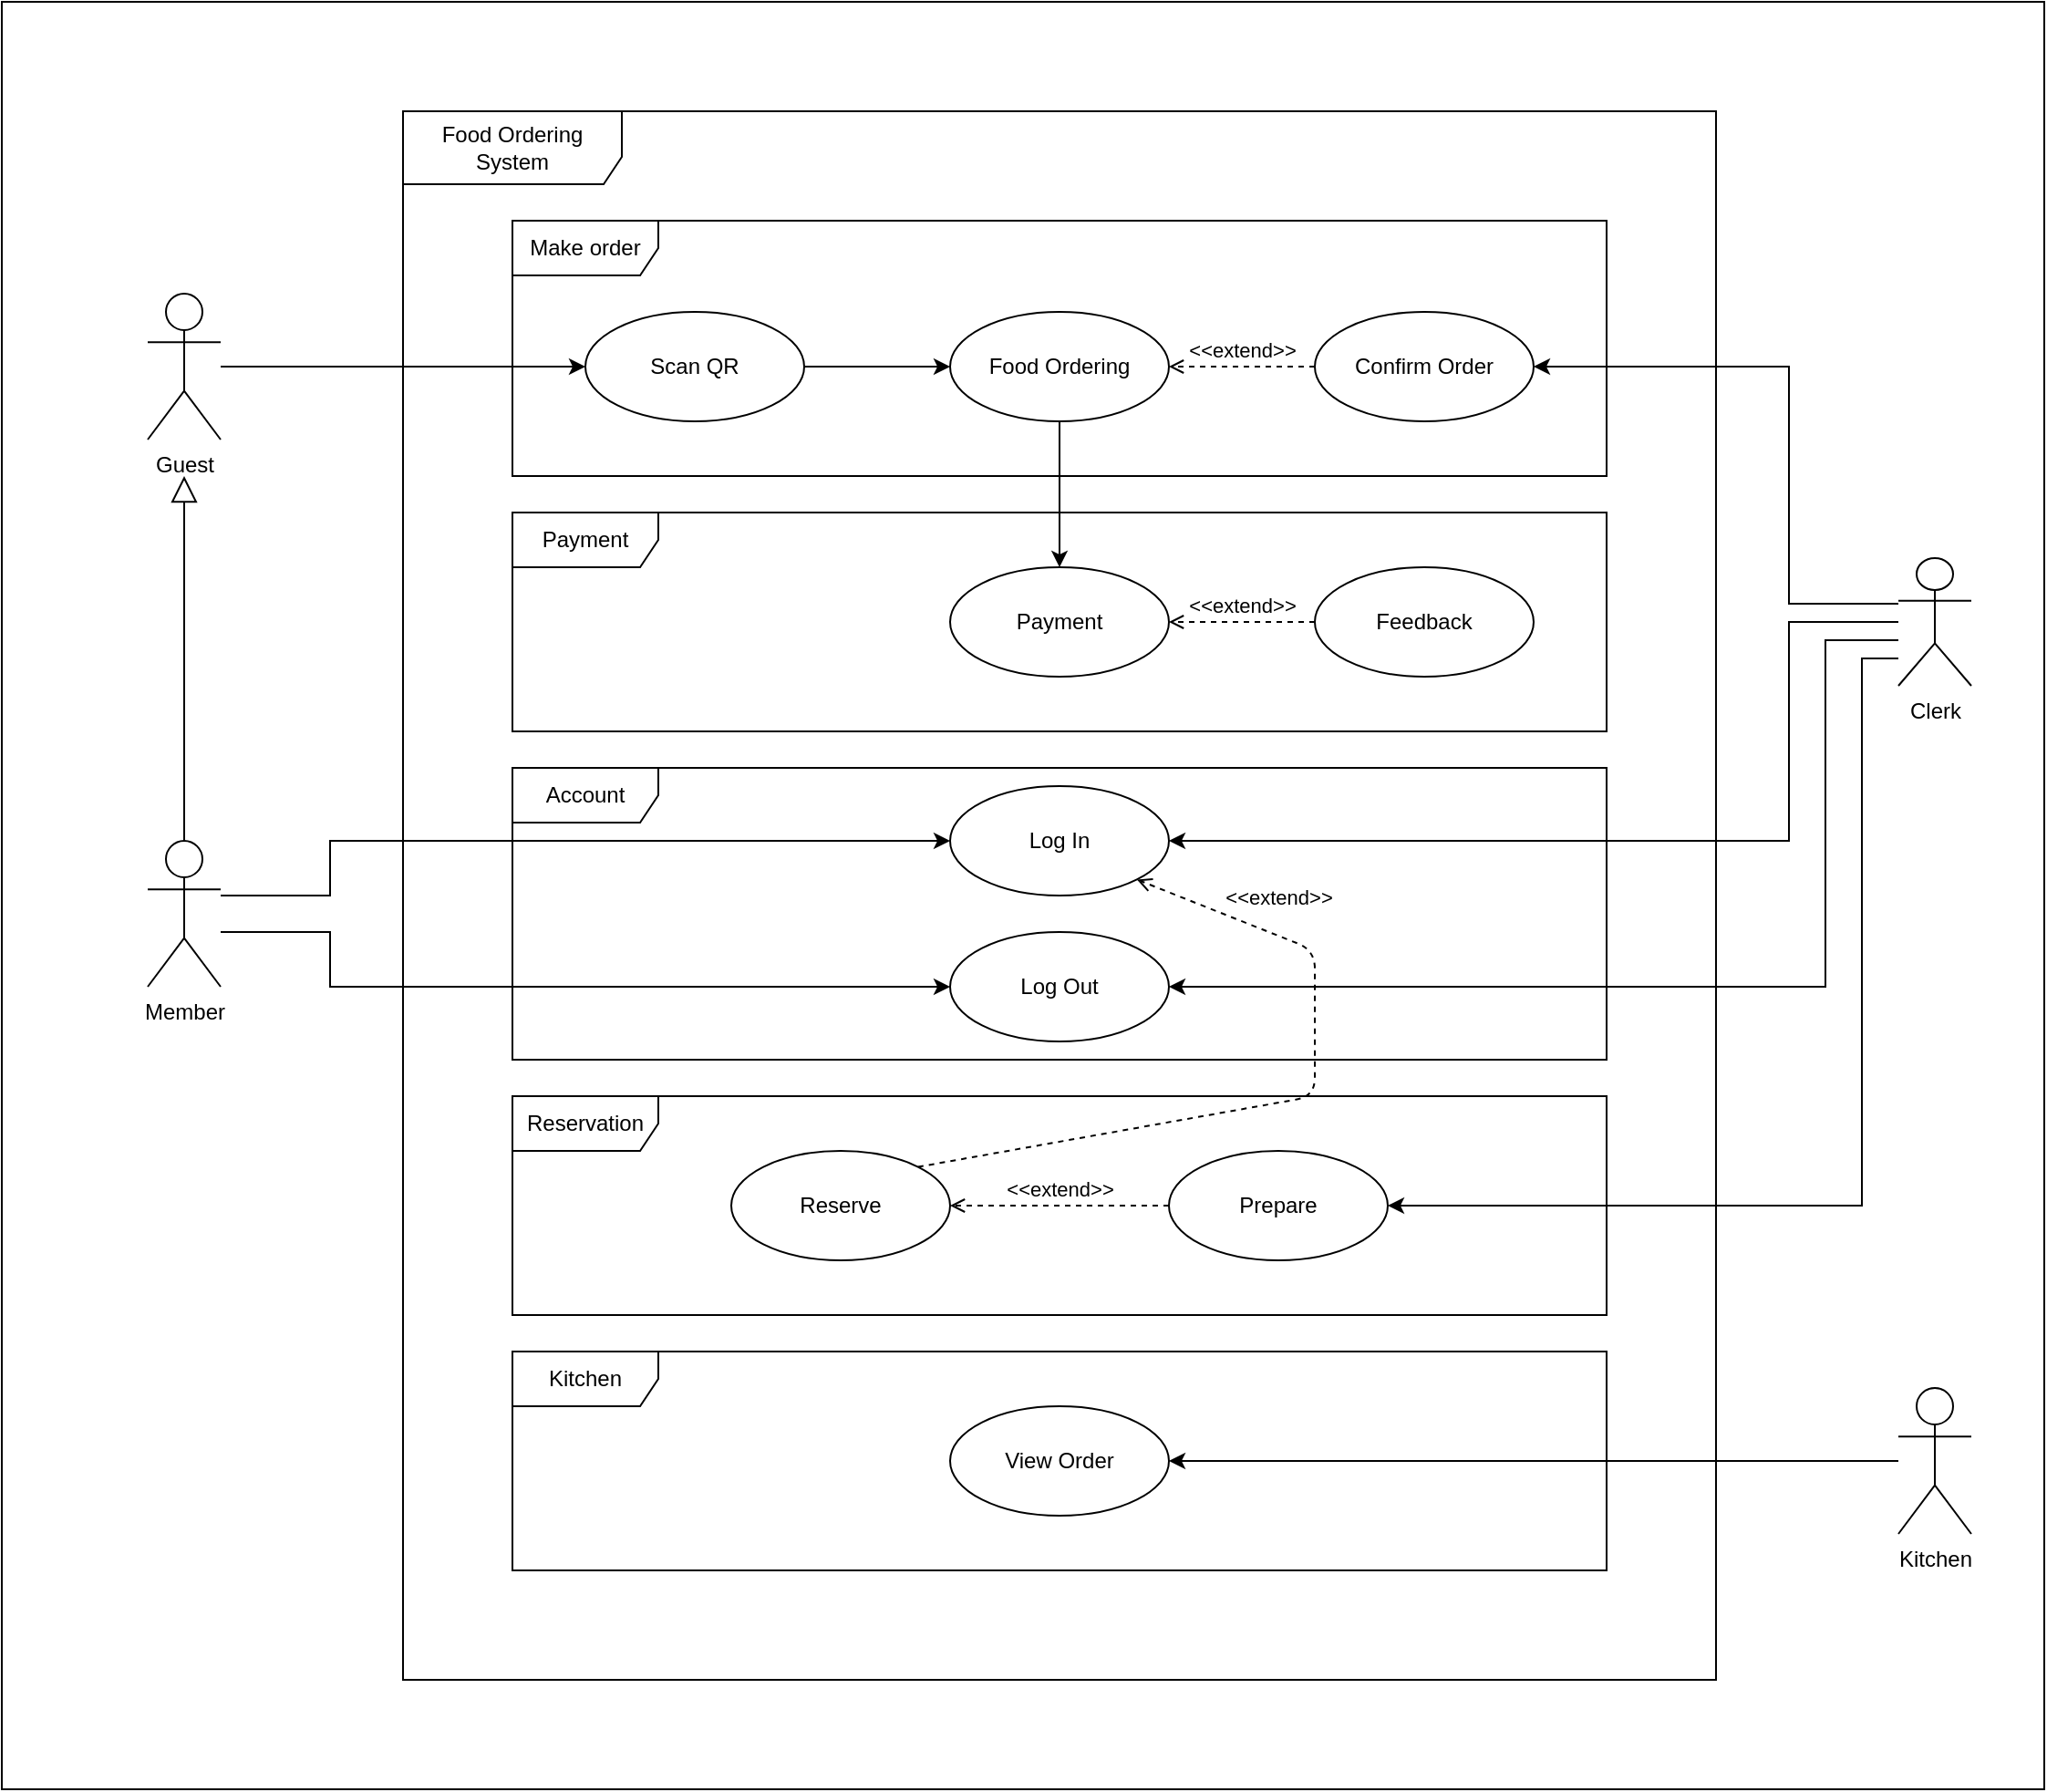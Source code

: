 <mxfile version="15.2.9" type="device"><diagram id="7nmFaY2mYbNUdLkpV4dc" name="Page-1"><mxGraphModel dx="997" dy="559" grid="1" gridSize="10" guides="1" tooltips="1" connect="1" arrows="1" fold="1" page="1" pageScale="1" pageWidth="1200" pageHeight="1920" background="#ffffff" math="0" shadow="0"><root><mxCell id="0"/><mxCell id="1" parent="0"/><mxCell id="ukRaNWycCzdLvNej6jet-3" value="" style="rounded=0;whiteSpace=wrap;html=1;fillColor=none;" parent="1" vertex="1"><mxGeometry x="40" y="60" width="1120" height="980" as="geometry"/></mxCell><mxCell id="zOsLrKQD8jE7JzdIDkvo-18" value="Make order" style="shape=umlFrame;whiteSpace=wrap;html=1;width=80;height=30;" parent="1" vertex="1"><mxGeometry x="320" y="180" width="600" height="140" as="geometry"/></mxCell><mxCell id="zOsLrKQD8jE7JzdIDkvo-24" value="Food Ordering System" style="shape=umlFrame;whiteSpace=wrap;html=1;strokeColor=#000000;shadow=0;fillColor=none;width=120;height=40;" parent="1" vertex="1"><mxGeometry x="260" y="120" width="720" height="860" as="geometry"/></mxCell><mxCell id="zOsLrKQD8jE7JzdIDkvo-22" value="Kitchen" style="shape=umlFrame;whiteSpace=wrap;html=1;width=80;height=30;" parent="1" vertex="1"><mxGeometry x="320" y="800" width="600" height="120" as="geometry"/></mxCell><mxCell id="zOsLrKQD8jE7JzdIDkvo-20" value="Account" style="shape=umlFrame;whiteSpace=wrap;html=1;width=80;height=30;" parent="1" vertex="1"><mxGeometry x="320" y="480" width="600" height="160" as="geometry"/></mxCell><mxCell id="zOsLrKQD8jE7JzdIDkvo-19" value="Payment" style="shape=umlFrame;whiteSpace=wrap;html=1;width=80;height=30;" parent="1" vertex="1"><mxGeometry x="320" y="340" width="600" height="120" as="geometry"/></mxCell><mxCell id="zOsLrKQD8jE7JzdIDkvo-21" value="Reservation" style="shape=umlFrame;whiteSpace=wrap;html=1;width=80;height=30;" parent="1" vertex="1"><mxGeometry x="320" y="660" width="600" height="120" as="geometry"/></mxCell><mxCell id="zOsLrKQD8jE7JzdIDkvo-9" value="" style="rounded=0;orthogonalLoop=1;jettySize=auto;html=1;entryX=0;entryY=0.5;entryDx=0;entryDy=0;" parent="1" source="DDoarLsc9mogA-vL4gIH-2" target="DDoarLsc9mogA-vL4gIH-17" edge="1"><mxGeometry relative="1" as="geometry"><mxPoint x="330" y="223" as="targetPoint"/></mxGeometry></mxCell><mxCell id="DDoarLsc9mogA-vL4gIH-2" value="Guest" style="shape=umlActor;verticalLabelPosition=bottom;verticalAlign=top;html=1;outlineConnect=0;" parent="1" vertex="1"><mxGeometry x="120" y="220" width="40" height="80" as="geometry"/></mxCell><mxCell id="DDoarLsc9mogA-vL4gIH-18" value="" style="rounded=0;orthogonalLoop=1;jettySize=auto;html=1;entryX=0;entryY=0.5;entryDx=0;entryDy=0;exitX=1;exitY=0.5;exitDx=0;exitDy=0;" parent="1" source="DDoarLsc9mogA-vL4gIH-17" target="DDoarLsc9mogA-vL4gIH-19" edge="1"><mxGeometry relative="1" as="geometry"><mxPoint x="470" y="295" as="targetPoint"/></mxGeometry></mxCell><mxCell id="DDoarLsc9mogA-vL4gIH-17" value="Scan QR" style="ellipse;whiteSpace=wrap;html=1;" parent="1" vertex="1"><mxGeometry x="360" y="230" width="120" height="60" as="geometry"/></mxCell><mxCell id="DDoarLsc9mogA-vL4gIH-21" value="" style="rounded=0;orthogonalLoop=1;jettySize=auto;html=1;exitX=0.5;exitY=1;exitDx=0;exitDy=0;" parent="1" source="DDoarLsc9mogA-vL4gIH-19" target="DDoarLsc9mogA-vL4gIH-20" edge="1"><mxGeometry relative="1" as="geometry"/></mxCell><mxCell id="DDoarLsc9mogA-vL4gIH-19" value="Food Ordering" style="ellipse;whiteSpace=wrap;html=1;" parent="1" vertex="1"><mxGeometry x="560" y="230" width="120" height="60" as="geometry"/></mxCell><mxCell id="DDoarLsc9mogA-vL4gIH-20" value="Payment" style="ellipse;whiteSpace=wrap;html=1;" parent="1" vertex="1"><mxGeometry x="560" y="370" width="120" height="60" as="geometry"/></mxCell><mxCell id="DDoarLsc9mogA-vL4gIH-23" value="Confirm Order" style="ellipse;whiteSpace=wrap;html=1;" parent="1" vertex="1"><mxGeometry x="760" y="230" width="120" height="60" as="geometry"/></mxCell><mxCell id="DDoarLsc9mogA-vL4gIH-26" style="edgeStyle=orthogonalEdgeStyle;rounded=0;orthogonalLoop=1;jettySize=auto;html=1;entryX=1;entryY=0.5;entryDx=0;entryDy=0;" parent="1" target="DDoarLsc9mogA-vL4gIH-23" edge="1"><mxGeometry relative="1" as="geometry"><mxPoint x="1080" y="390" as="sourcePoint"/><Array as="points"><mxPoint x="1020" y="390"/><mxPoint x="1020" y="260"/></Array></mxGeometry></mxCell><mxCell id="DDoarLsc9mogA-vL4gIH-51" style="edgeStyle=orthogonalEdgeStyle;rounded=0;orthogonalLoop=1;jettySize=auto;html=1;entryX=1;entryY=0.5;entryDx=0;entryDy=0;" parent="1" source="DDoarLsc9mogA-vL4gIH-24" target="DDoarLsc9mogA-vL4gIH-45" edge="1"><mxGeometry relative="1" as="geometry"><mxPoint x="870" y="320" as="targetPoint"/><Array as="points"><mxPoint x="1020" y="400"/><mxPoint x="1020" y="520"/></Array></mxGeometry></mxCell><mxCell id="DDoarLsc9mogA-vL4gIH-52" style="edgeStyle=orthogonalEdgeStyle;rounded=0;orthogonalLoop=1;jettySize=auto;html=1;entryX=1;entryY=0.5;entryDx=0;entryDy=0;" parent="1" source="DDoarLsc9mogA-vL4gIH-24" target="DDoarLsc9mogA-vL4gIH-49" edge="1"><mxGeometry relative="1" as="geometry"><Array as="points"><mxPoint x="1040" y="410"/><mxPoint x="1040" y="600"/></Array></mxGeometry></mxCell><mxCell id="ukRaNWycCzdLvNej6jet-2" style="edgeStyle=orthogonalEdgeStyle;rounded=0;orthogonalLoop=1;jettySize=auto;html=1;entryX=1;entryY=0.5;entryDx=0;entryDy=0;" parent="1" target="DDoarLsc9mogA-vL4gIH-34" edge="1"><mxGeometry relative="1" as="geometry"><mxPoint x="1080" y="420" as="sourcePoint"/><Array as="points"><mxPoint x="1070" y="420"/><mxPoint x="1060" y="420"/><mxPoint x="1060" y="760"/></Array></mxGeometry></mxCell><mxCell id="DDoarLsc9mogA-vL4gIH-24" value="Clerk" style="shape=umlActor;verticalLabelPosition=bottom;verticalAlign=top;html=1;outlineConnect=0;" parent="1" vertex="1"><mxGeometry x="1080" y="365" width="40" height="70" as="geometry"/></mxCell><mxCell id="DDoarLsc9mogA-vL4gIH-34" value="Prepare" style="ellipse;whiteSpace=wrap;html=1;" parent="1" vertex="1"><mxGeometry x="680" y="690" width="120" height="60" as="geometry"/></mxCell><mxCell id="DDoarLsc9mogA-vL4gIH-35" value="&amp;lt;&amp;lt;extend&amp;gt;&amp;gt;" style="html=1;verticalAlign=bottom;labelBackgroundColor=none;endArrow=open;endFill=0;dashed=1;entryX=1;entryY=0.5;entryDx=0;entryDy=0;exitX=0;exitY=0.5;exitDx=0;exitDy=0;" parent="1" source="DDoarLsc9mogA-vL4gIH-34" target="DDoarLsc9mogA-vL4gIH-48" edge="1"><mxGeometry width="160" relative="1" as="geometry"><mxPoint x="340" y="660" as="sourcePoint"/><mxPoint x="400" y="670.0" as="targetPoint"/></mxGeometry></mxCell><mxCell id="DDoarLsc9mogA-vL4gIH-37" value="Feedback" style="ellipse;whiteSpace=wrap;html=1;" parent="1" vertex="1"><mxGeometry x="760" y="370" width="120" height="60" as="geometry"/></mxCell><mxCell id="DDoarLsc9mogA-vL4gIH-38" value="&amp;lt;&amp;lt;extend&amp;gt;&amp;gt;" style="html=1;verticalAlign=bottom;labelBackgroundColor=none;endArrow=open;endFill=0;dashed=1;entryX=1;entryY=0.5;entryDx=0;entryDy=0;exitX=0;exitY=0.5;exitDx=0;exitDy=0;" parent="1" source="DDoarLsc9mogA-vL4gIH-37" target="DDoarLsc9mogA-vL4gIH-20" edge="1"><mxGeometry width="160" relative="1" as="geometry"><mxPoint x="550" y="280" as="sourcePoint"/><mxPoint x="710" y="280" as="targetPoint"/></mxGeometry></mxCell><mxCell id="DDoarLsc9mogA-vL4gIH-45" value="Log In" style="ellipse;whiteSpace=wrap;html=1;" parent="1" vertex="1"><mxGeometry x="560" y="490" width="120" height="60" as="geometry"/></mxCell><mxCell id="DDoarLsc9mogA-vL4gIH-48" value="Reserve" style="ellipse;whiteSpace=wrap;html=1;" parent="1" vertex="1"><mxGeometry x="440" y="690" width="120" height="60" as="geometry"/></mxCell><mxCell id="DDoarLsc9mogA-vL4gIH-49" value="Log Out" style="ellipse;whiteSpace=wrap;html=1;" parent="1" vertex="1"><mxGeometry x="560" y="570" width="120" height="60" as="geometry"/></mxCell><mxCell id="DDoarLsc9mogA-vL4gIH-60" value="" style="rounded=0;orthogonalLoop=1;jettySize=auto;html=1;entryX=1;entryY=0.5;entryDx=0;entryDy=0;" parent="1" source="DDoarLsc9mogA-vL4gIH-58" target="DDoarLsc9mogA-vL4gIH-61" edge="1"><mxGeometry relative="1" as="geometry"><mxPoint x="675" y="890" as="targetPoint"/></mxGeometry></mxCell><mxCell id="DDoarLsc9mogA-vL4gIH-58" value="Kitchen" style="shape=umlActor;verticalLabelPosition=bottom;verticalAlign=top;html=1;outlineConnect=0;" parent="1" vertex="1"><mxGeometry x="1080" y="820" width="40" height="80" as="geometry"/></mxCell><mxCell id="DDoarLsc9mogA-vL4gIH-61" value="View Order" style="ellipse;whiteSpace=wrap;html=1;" parent="1" vertex="1"><mxGeometry x="560" y="830" width="120" height="60" as="geometry"/></mxCell><mxCell id="DDoarLsc9mogA-vL4gIH-64" value="&amp;lt;&amp;lt;extend&amp;gt;&amp;gt;" style="html=1;verticalAlign=bottom;labelBackgroundColor=none;endArrow=open;endFill=0;dashed=1;entryX=1;entryY=0.5;entryDx=0;entryDy=0;exitX=0;exitY=0.5;exitDx=0;exitDy=0;" parent="1" source="DDoarLsc9mogA-vL4gIH-23" target="DDoarLsc9mogA-vL4gIH-19" edge="1"><mxGeometry width="160" relative="1" as="geometry"><mxPoint x="650" y="205" as="sourcePoint"/><mxPoint x="810" y="205" as="targetPoint"/><Array as="points"/></mxGeometry></mxCell><mxCell id="zOsLrKQD8jE7JzdIDkvo-15" value="" style="edgeStyle=orthogonalEdgeStyle;rounded=0;orthogonalLoop=1;jettySize=auto;html=1;entryX=0;entryY=0.5;entryDx=0;entryDy=0;" parent="1" source="zOsLrKQD8jE7JzdIDkvo-1" target="DDoarLsc9mogA-vL4gIH-45" edge="1"><mxGeometry relative="1" as="geometry"><mxPoint x="560" y="540" as="targetPoint"/><Array as="points"><mxPoint x="220" y="550"/><mxPoint x="220" y="520"/></Array></mxGeometry></mxCell><mxCell id="zOsLrKQD8jE7JzdIDkvo-17" value="" style="edgeStyle=orthogonalEdgeStyle;rounded=0;orthogonalLoop=1;jettySize=auto;html=1;entryX=0;entryY=0.5;entryDx=0;entryDy=0;" parent="1" source="zOsLrKQD8jE7JzdIDkvo-1" target="DDoarLsc9mogA-vL4gIH-49" edge="1"><mxGeometry relative="1" as="geometry"><mxPoint x="250" y="415" as="targetPoint"/><Array as="points"><mxPoint x="220" y="570"/><mxPoint x="220" y="600"/></Array></mxGeometry></mxCell><mxCell id="zOsLrKQD8jE7JzdIDkvo-1" value="Member" style="shape=umlActor;verticalLabelPosition=bottom;verticalAlign=top;html=1;outlineConnect=0;" parent="1" vertex="1"><mxGeometry x="120" y="520" width="40" height="80" as="geometry"/></mxCell><mxCell id="zOsLrKQD8jE7JzdIDkvo-10" value="" style="html=1;endSize=12;endArrow=block;endFill=0;" parent="1" source="zOsLrKQD8jE7JzdIDkvo-1" edge="1"><mxGeometry width="160" relative="1" as="geometry"><mxPoint x="160" y="660" as="sourcePoint"/><mxPoint x="140" y="320" as="targetPoint"/></mxGeometry></mxCell><mxCell id="zOsLrKQD8jE7JzdIDkvo-27" value="&amp;lt;&amp;lt;extend&amp;gt;&amp;gt;" style="html=1;verticalAlign=bottom;labelBackgroundColor=none;endArrow=open;endFill=0;dashed=1;exitX=1;exitY=0;exitDx=0;exitDy=0;entryX=1;entryY=1;entryDx=0;entryDy=0;" parent="1" source="DDoarLsc9mogA-vL4gIH-48" target="DDoarLsc9mogA-vL4gIH-45" edge="1"><mxGeometry x="0.611" y="-11" width="160" relative="1" as="geometry"><mxPoint x="480" y="720" as="sourcePoint"/><mxPoint x="620" y="730" as="targetPoint"/><Array as="points"><mxPoint x="760" y="660"/><mxPoint x="760" y="580"/></Array><mxPoint as="offset"/></mxGeometry></mxCell></root></mxGraphModel></diagram></mxfile>